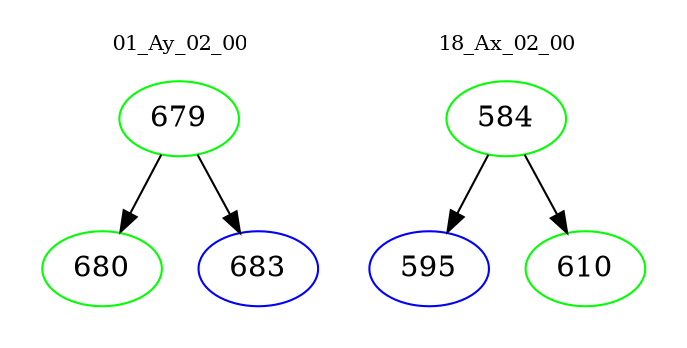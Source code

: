 digraph{
subgraph cluster_0 {
color = white
label = "01_Ay_02_00";
fontsize=10;
T0_679 [label="679", color="green"]
T0_679 -> T0_680 [color="black"]
T0_680 [label="680", color="green"]
T0_679 -> T0_683 [color="black"]
T0_683 [label="683", color="blue"]
}
subgraph cluster_1 {
color = white
label = "18_Ax_02_00";
fontsize=10;
T1_584 [label="584", color="green"]
T1_584 -> T1_595 [color="black"]
T1_595 [label="595", color="blue"]
T1_584 -> T1_610 [color="black"]
T1_610 [label="610", color="green"]
}
}
